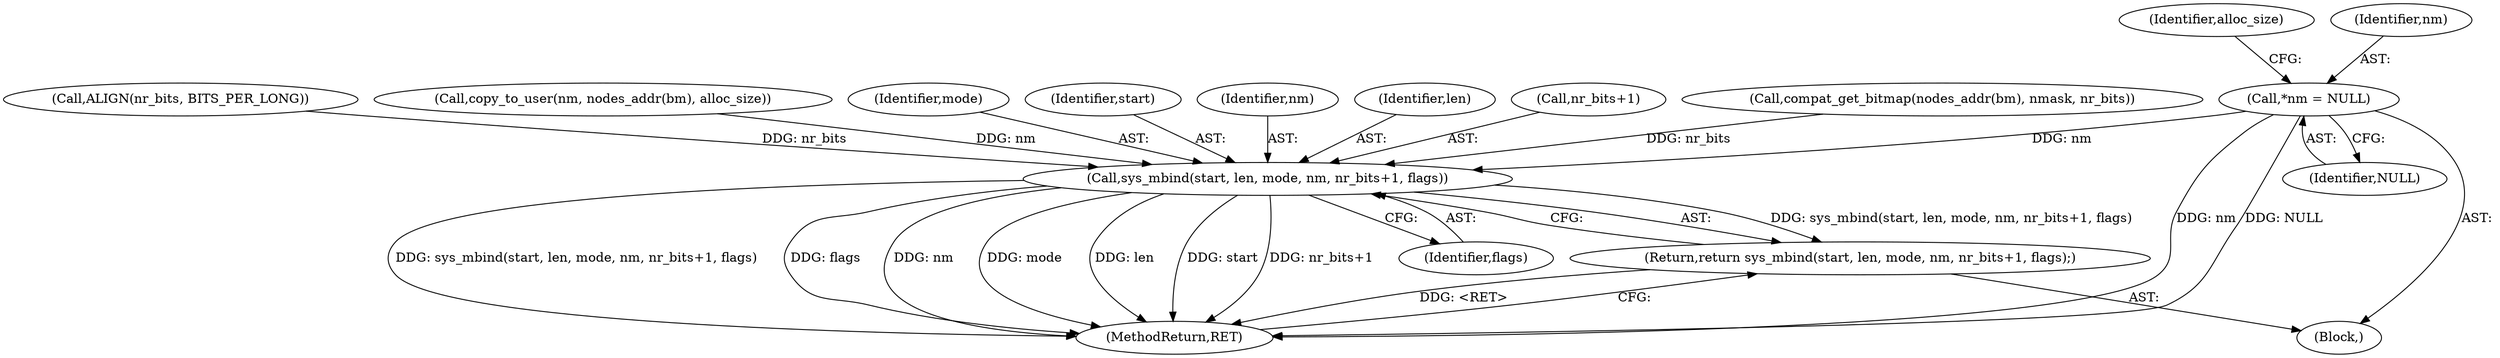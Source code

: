 digraph "0_linux_cf01fb9985e8deb25ccf0ea54d916b8871ae0e62_0@pointer" {
"1000120" [label="(Call,*nm = NULL)"];
"1000160" [label="(Call,sys_mbind(start, len, mode, nm, nr_bits+1, flags))"];
"1000159" [label="(Return,return sys_mbind(start, len, mode, nm, nr_bits+1, flags);)"];
"1000114" [label="(Block,)"];
"1000161" [label="(Identifier,start)"];
"1000164" [label="(Identifier,nm)"];
"1000162" [label="(Identifier,len)"];
"1000168" [label="(Identifier,flags)"];
"1000165" [label="(Call,nr_bits+1)"];
"1000138" [label="(Call,compat_get_bitmap(nodes_addr(bm), nmask, nr_bits))"];
"1000120" [label="(Call,*nm = NULL)"];
"1000169" [label="(MethodReturn,RET)"];
"1000129" [label="(Call,ALIGN(nr_bits, BITS_PER_LONG))"];
"1000159" [label="(Return,return sys_mbind(start, len, mode, nm, nr_bits+1, flags);)"];
"1000127" [label="(Identifier,alloc_size)"];
"1000160" [label="(Call,sys_mbind(start, len, mode, nm, nr_bits+1, flags))"];
"1000122" [label="(Identifier,NULL)"];
"1000121" [label="(Identifier,nm)"];
"1000149" [label="(Call,copy_to_user(nm, nodes_addr(bm), alloc_size))"];
"1000163" [label="(Identifier,mode)"];
"1000120" -> "1000114"  [label="AST: "];
"1000120" -> "1000122"  [label="CFG: "];
"1000121" -> "1000120"  [label="AST: "];
"1000122" -> "1000120"  [label="AST: "];
"1000127" -> "1000120"  [label="CFG: "];
"1000120" -> "1000169"  [label="DDG: nm"];
"1000120" -> "1000169"  [label="DDG: NULL"];
"1000120" -> "1000160"  [label="DDG: nm"];
"1000160" -> "1000159"  [label="AST: "];
"1000160" -> "1000168"  [label="CFG: "];
"1000161" -> "1000160"  [label="AST: "];
"1000162" -> "1000160"  [label="AST: "];
"1000163" -> "1000160"  [label="AST: "];
"1000164" -> "1000160"  [label="AST: "];
"1000165" -> "1000160"  [label="AST: "];
"1000168" -> "1000160"  [label="AST: "];
"1000159" -> "1000160"  [label="CFG: "];
"1000160" -> "1000169"  [label="DDG: sys_mbind(start, len, mode, nm, nr_bits+1, flags)"];
"1000160" -> "1000169"  [label="DDG: flags"];
"1000160" -> "1000169"  [label="DDG: nm"];
"1000160" -> "1000169"  [label="DDG: mode"];
"1000160" -> "1000169"  [label="DDG: len"];
"1000160" -> "1000169"  [label="DDG: start"];
"1000160" -> "1000169"  [label="DDG: nr_bits+1"];
"1000160" -> "1000159"  [label="DDG: sys_mbind(start, len, mode, nm, nr_bits+1, flags)"];
"1000149" -> "1000160"  [label="DDG: nm"];
"1000129" -> "1000160"  [label="DDG: nr_bits"];
"1000138" -> "1000160"  [label="DDG: nr_bits"];
"1000159" -> "1000114"  [label="AST: "];
"1000169" -> "1000159"  [label="CFG: "];
"1000159" -> "1000169"  [label="DDG: <RET>"];
}
